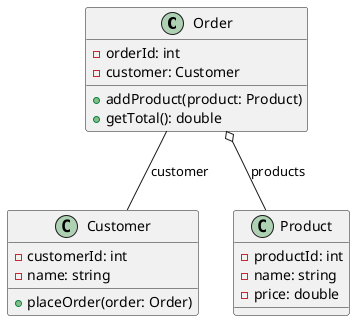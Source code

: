 @startuml order
class Order {
  - orderId: int
  - customer: Customer
  + addProduct(product: Product)
  + getTotal(): double
}

class Customer {
  - customerId: int
  - name: string
  + placeOrder(order: Order)
}

class Product {
  - productId: int
  - name: string
  - price: double
}

Order -- Customer: customer
Order o-- Product: products
@enduml

' Neste exemplo, temos três classes: Order, Customer e Product.
' A classe Order usa a classe Customer para representar o cliente
' associado a um pedido, e a classe Order também usa a classe
' Product para representar os produtos incluídos no pedido.

' As linhas Order -- Customer: customer e
' Order o-- Product: products indicam as associações.
' A linha Order -- Customer: customer significa que a
' classe Order tem uma associação com a classe Customer,
' e a linha Order o-- Product: products significa que a
' classe Order tem uma associação com a classe Product.

' Quando você renderizar este código PlantUML, ele
' irá gerar um diagrama de classe que representa as
' classes e suas associações. Isso mostra como a classe
' Order usa as classes Customer e Product.